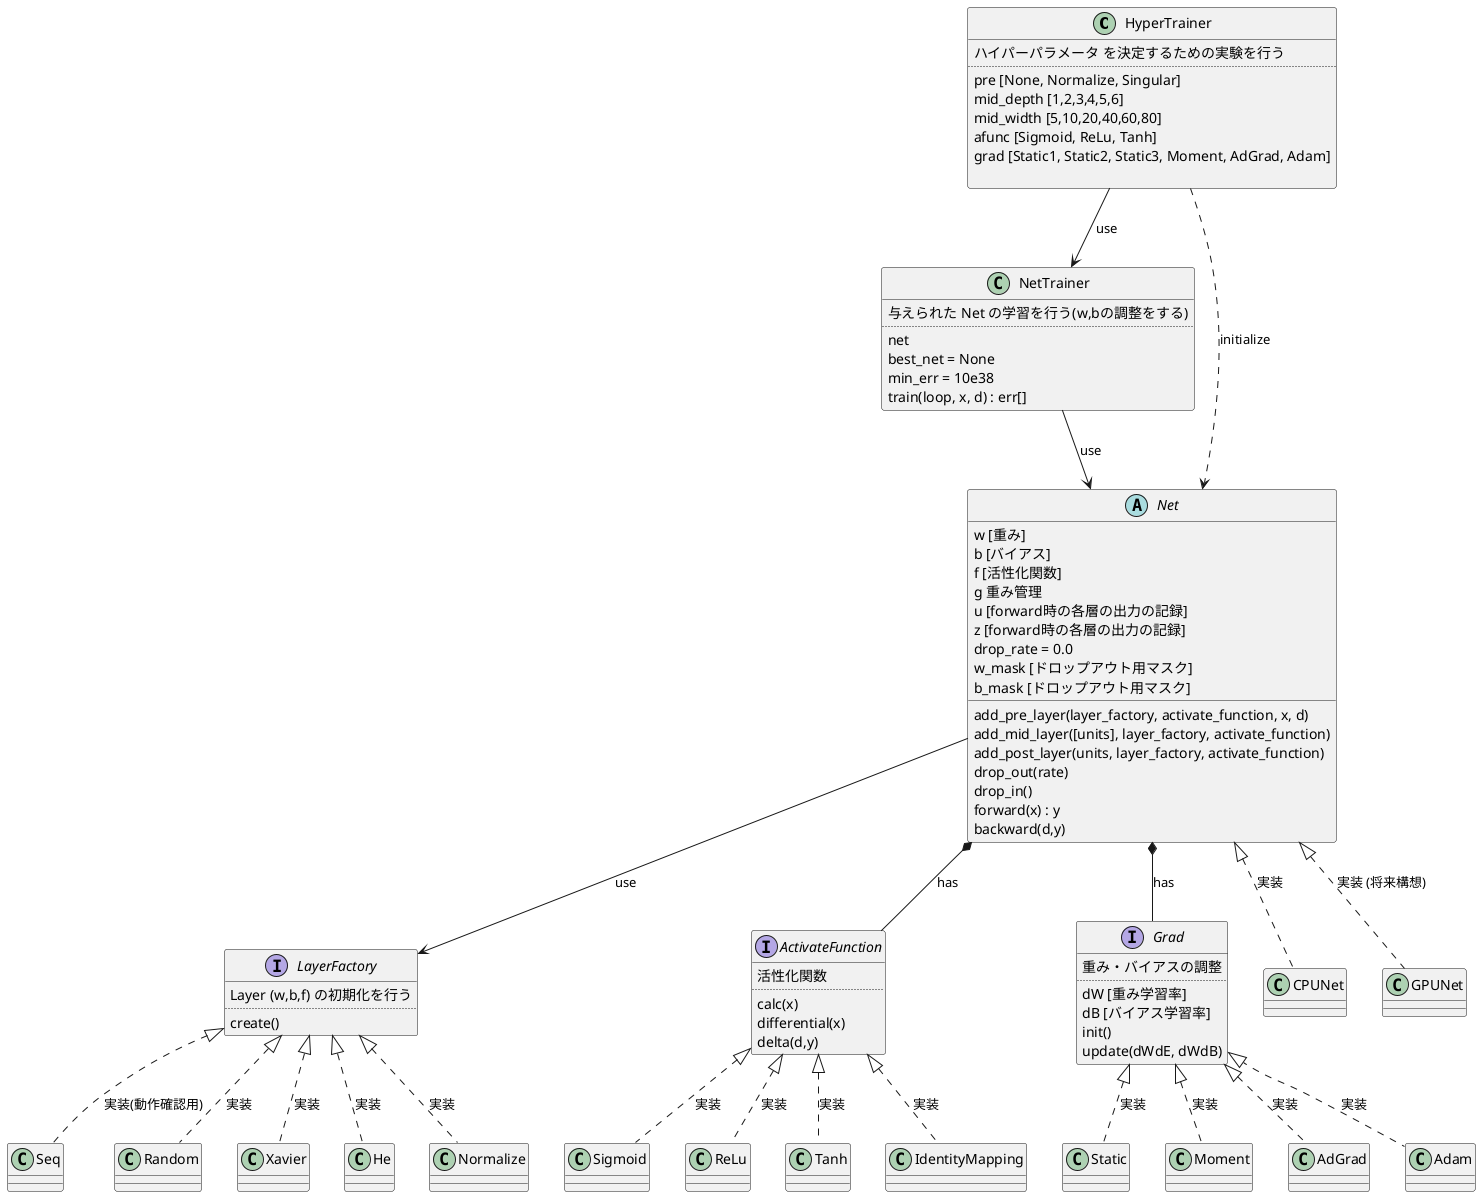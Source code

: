 @startuml

class HyperTrainer {
  ハイパーパラメータ を決定するための実験を行う
  ..
  pre [None, Normalize, Singular]
  mid_depth [1,2,3,4,5,6]
  mid_width [5,10,20,40,60,80]
  afunc [Sigmoid, ReLu, Tanh]
  grad [Static1, Static2, Static3, Moment, AdGrad, Adam]

}

class NetTrainer {
  与えられた Net の学習を行う(w,bの調整をする)
  ..
  net
  best_net = None
  min_err = 10e38
  train(loop, x, d) : err[]
}

abstract class Net {
w [重み]
b [バイアス]
f [活性化関数]
g 重み管理
u [forward時の各層の出力の記録]
z [forward時の各層の出力の記録]
drop_rate = 0.0
w_mask [ドロップアウト用マスク]
b_mask [ドロップアウト用マスク]
add_pre_layer(layer_factory, activate_function, x, d)
add_mid_layer([units], layer_factory, activate_function)
add_post_layer(units, layer_factory, activate_function)
drop_out(rate)
drop_in()
forward(x) : y
backward(d,y)
}

interface LayerFactory {
Layer (w,b,f) の初期化を行う
..
create()
}

interface ActivateFunction{
活性化関数
..
calc(x)
differential(x)
delta(d,y)
}

interface Grad {
重み・バイアスの調整
..
dW [重み学習率]
dB [バイアス学習率]
init()
update(dWdE, dWdB)
}

HyperTrainer --> NetTrainer :use
HyperTrainer ..> Net : initialize
NetTrainer --> Net : use

Net *-- ActivateFunction : has
Net *-- Grad : has
Net --> LayerFactory : use

Net <|.. CPUNet : 実装
Net <|.. GPUNet : 実装 (将来構想)

ActivateFunction <|.. Sigmoid : 実装
ActivateFunction <|.. ReLu : 実装
ActivateFunction <|.. Tanh : 実装
ActivateFunction <|.. IdentityMapping : 実装

LayerFactory <|.. Seq : 実装(動作確認用)
LayerFactory <|.. Random : 実装
LayerFactory <|.. Xavier : 実装
LayerFactory <|.. He : 実装
LayerFactory <|.. Normalize : 実装

Grad <|.. Static : 実装
Grad <|.. Moment : 実装
Grad <|.. AdGrad : 実装
Grad <|.. Adam : 実装

@enduml